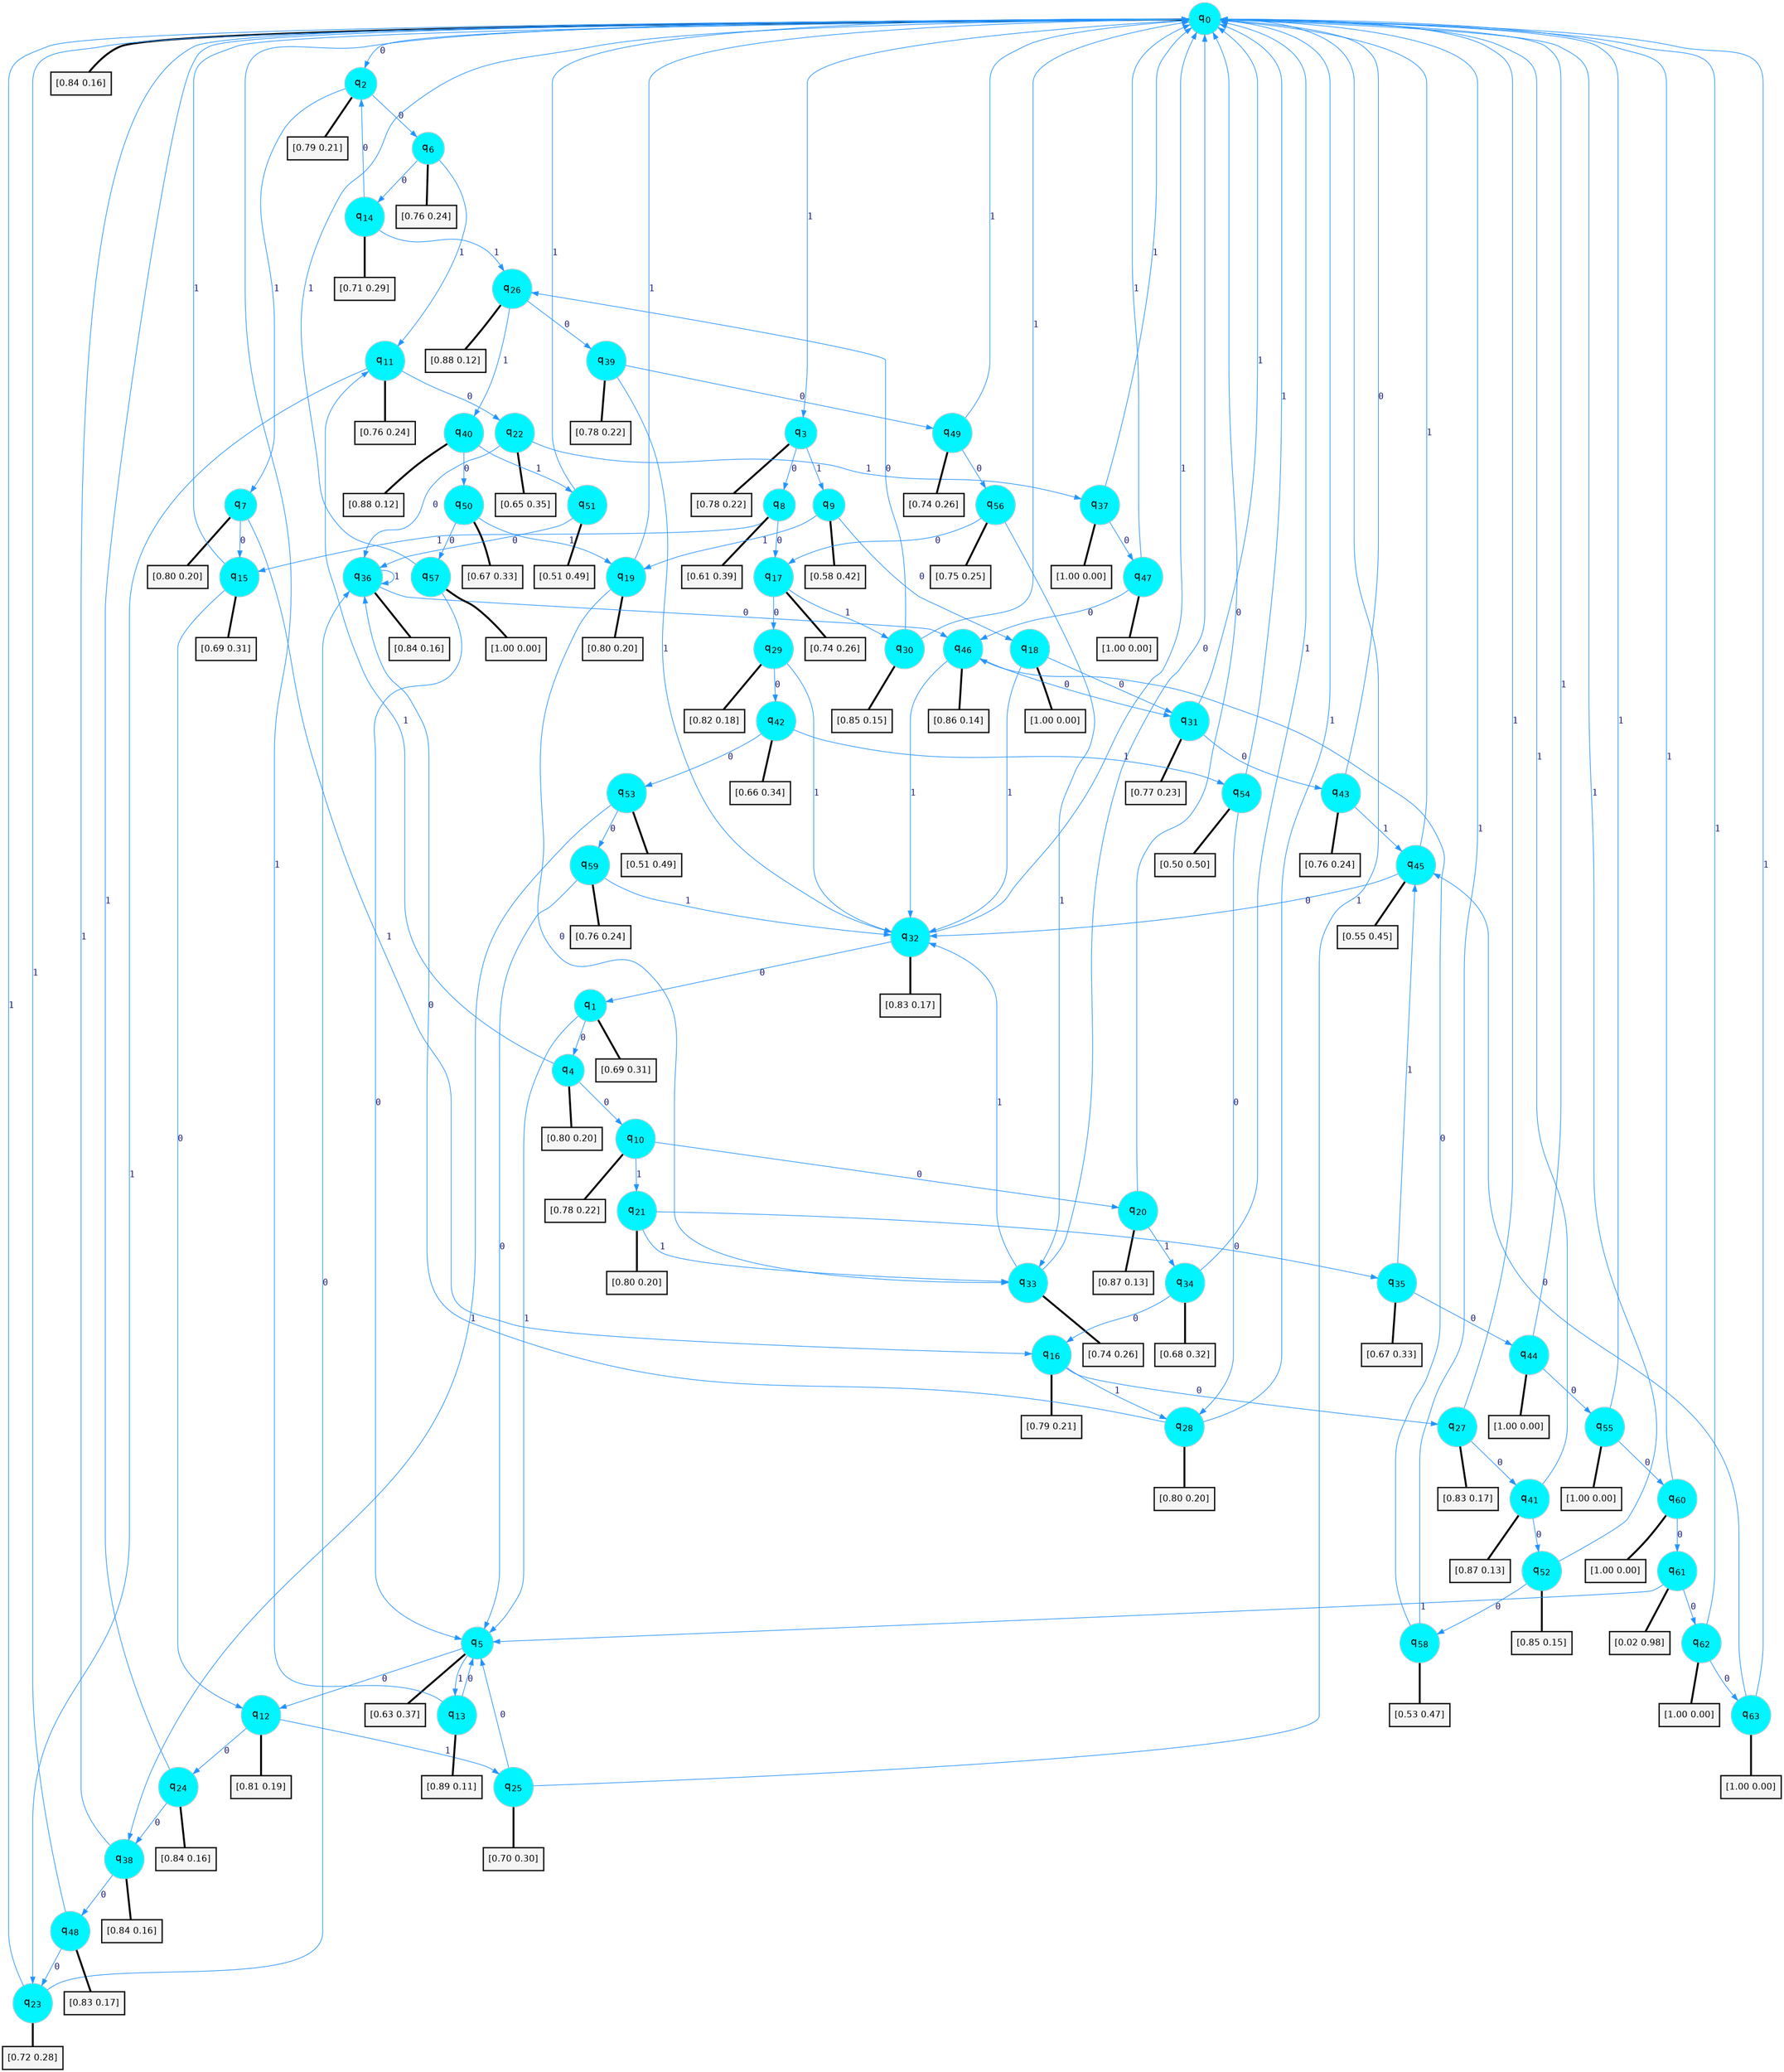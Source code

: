 digraph G {
graph [
bgcolor=transparent, dpi=300, rankdir=TD, size="40,25"];
node [
color=gray, fillcolor=turquoise1, fontcolor=black, fontname=Helvetica, fontsize=16, fontweight=bold, shape=circle, style=filled];
edge [
arrowsize=1, color=dodgerblue1, fontcolor=midnightblue, fontname=courier, fontweight=bold, penwidth=1, style=solid, weight=20];
0[label=<q<SUB>0</SUB>>];
1[label=<q<SUB>1</SUB>>];
2[label=<q<SUB>2</SUB>>];
3[label=<q<SUB>3</SUB>>];
4[label=<q<SUB>4</SUB>>];
5[label=<q<SUB>5</SUB>>];
6[label=<q<SUB>6</SUB>>];
7[label=<q<SUB>7</SUB>>];
8[label=<q<SUB>8</SUB>>];
9[label=<q<SUB>9</SUB>>];
10[label=<q<SUB>10</SUB>>];
11[label=<q<SUB>11</SUB>>];
12[label=<q<SUB>12</SUB>>];
13[label=<q<SUB>13</SUB>>];
14[label=<q<SUB>14</SUB>>];
15[label=<q<SUB>15</SUB>>];
16[label=<q<SUB>16</SUB>>];
17[label=<q<SUB>17</SUB>>];
18[label=<q<SUB>18</SUB>>];
19[label=<q<SUB>19</SUB>>];
20[label=<q<SUB>20</SUB>>];
21[label=<q<SUB>21</SUB>>];
22[label=<q<SUB>22</SUB>>];
23[label=<q<SUB>23</SUB>>];
24[label=<q<SUB>24</SUB>>];
25[label=<q<SUB>25</SUB>>];
26[label=<q<SUB>26</SUB>>];
27[label=<q<SUB>27</SUB>>];
28[label=<q<SUB>28</SUB>>];
29[label=<q<SUB>29</SUB>>];
30[label=<q<SUB>30</SUB>>];
31[label=<q<SUB>31</SUB>>];
32[label=<q<SUB>32</SUB>>];
33[label=<q<SUB>33</SUB>>];
34[label=<q<SUB>34</SUB>>];
35[label=<q<SUB>35</SUB>>];
36[label=<q<SUB>36</SUB>>];
37[label=<q<SUB>37</SUB>>];
38[label=<q<SUB>38</SUB>>];
39[label=<q<SUB>39</SUB>>];
40[label=<q<SUB>40</SUB>>];
41[label=<q<SUB>41</SUB>>];
42[label=<q<SUB>42</SUB>>];
43[label=<q<SUB>43</SUB>>];
44[label=<q<SUB>44</SUB>>];
45[label=<q<SUB>45</SUB>>];
46[label=<q<SUB>46</SUB>>];
47[label=<q<SUB>47</SUB>>];
48[label=<q<SUB>48</SUB>>];
49[label=<q<SUB>49</SUB>>];
50[label=<q<SUB>50</SUB>>];
51[label=<q<SUB>51</SUB>>];
52[label=<q<SUB>52</SUB>>];
53[label=<q<SUB>53</SUB>>];
54[label=<q<SUB>54</SUB>>];
55[label=<q<SUB>55</SUB>>];
56[label=<q<SUB>56</SUB>>];
57[label=<q<SUB>57</SUB>>];
58[label=<q<SUB>58</SUB>>];
59[label=<q<SUB>59</SUB>>];
60[label=<q<SUB>60</SUB>>];
61[label=<q<SUB>61</SUB>>];
62[label=<q<SUB>62</SUB>>];
63[label=<q<SUB>63</SUB>>];
64[label="[0.84 0.16]", shape=box,fontcolor=black, fontname=Helvetica, fontsize=14, penwidth=2, fillcolor=whitesmoke,color=black];
65[label="[0.69 0.31]", shape=box,fontcolor=black, fontname=Helvetica, fontsize=14, penwidth=2, fillcolor=whitesmoke,color=black];
66[label="[0.79 0.21]", shape=box,fontcolor=black, fontname=Helvetica, fontsize=14, penwidth=2, fillcolor=whitesmoke,color=black];
67[label="[0.78 0.22]", shape=box,fontcolor=black, fontname=Helvetica, fontsize=14, penwidth=2, fillcolor=whitesmoke,color=black];
68[label="[0.80 0.20]", shape=box,fontcolor=black, fontname=Helvetica, fontsize=14, penwidth=2, fillcolor=whitesmoke,color=black];
69[label="[0.63 0.37]", shape=box,fontcolor=black, fontname=Helvetica, fontsize=14, penwidth=2, fillcolor=whitesmoke,color=black];
70[label="[0.76 0.24]", shape=box,fontcolor=black, fontname=Helvetica, fontsize=14, penwidth=2, fillcolor=whitesmoke,color=black];
71[label="[0.80 0.20]", shape=box,fontcolor=black, fontname=Helvetica, fontsize=14, penwidth=2, fillcolor=whitesmoke,color=black];
72[label="[0.61 0.39]", shape=box,fontcolor=black, fontname=Helvetica, fontsize=14, penwidth=2, fillcolor=whitesmoke,color=black];
73[label="[0.58 0.42]", shape=box,fontcolor=black, fontname=Helvetica, fontsize=14, penwidth=2, fillcolor=whitesmoke,color=black];
74[label="[0.78 0.22]", shape=box,fontcolor=black, fontname=Helvetica, fontsize=14, penwidth=2, fillcolor=whitesmoke,color=black];
75[label="[0.76 0.24]", shape=box,fontcolor=black, fontname=Helvetica, fontsize=14, penwidth=2, fillcolor=whitesmoke,color=black];
76[label="[0.81 0.19]", shape=box,fontcolor=black, fontname=Helvetica, fontsize=14, penwidth=2, fillcolor=whitesmoke,color=black];
77[label="[0.89 0.11]", shape=box,fontcolor=black, fontname=Helvetica, fontsize=14, penwidth=2, fillcolor=whitesmoke,color=black];
78[label="[0.71 0.29]", shape=box,fontcolor=black, fontname=Helvetica, fontsize=14, penwidth=2, fillcolor=whitesmoke,color=black];
79[label="[0.69 0.31]", shape=box,fontcolor=black, fontname=Helvetica, fontsize=14, penwidth=2, fillcolor=whitesmoke,color=black];
80[label="[0.79 0.21]", shape=box,fontcolor=black, fontname=Helvetica, fontsize=14, penwidth=2, fillcolor=whitesmoke,color=black];
81[label="[0.74 0.26]", shape=box,fontcolor=black, fontname=Helvetica, fontsize=14, penwidth=2, fillcolor=whitesmoke,color=black];
82[label="[1.00 0.00]", shape=box,fontcolor=black, fontname=Helvetica, fontsize=14, penwidth=2, fillcolor=whitesmoke,color=black];
83[label="[0.80 0.20]", shape=box,fontcolor=black, fontname=Helvetica, fontsize=14, penwidth=2, fillcolor=whitesmoke,color=black];
84[label="[0.87 0.13]", shape=box,fontcolor=black, fontname=Helvetica, fontsize=14, penwidth=2, fillcolor=whitesmoke,color=black];
85[label="[0.80 0.20]", shape=box,fontcolor=black, fontname=Helvetica, fontsize=14, penwidth=2, fillcolor=whitesmoke,color=black];
86[label="[0.65 0.35]", shape=box,fontcolor=black, fontname=Helvetica, fontsize=14, penwidth=2, fillcolor=whitesmoke,color=black];
87[label="[0.72 0.28]", shape=box,fontcolor=black, fontname=Helvetica, fontsize=14, penwidth=2, fillcolor=whitesmoke,color=black];
88[label="[0.84 0.16]", shape=box,fontcolor=black, fontname=Helvetica, fontsize=14, penwidth=2, fillcolor=whitesmoke,color=black];
89[label="[0.70 0.30]", shape=box,fontcolor=black, fontname=Helvetica, fontsize=14, penwidth=2, fillcolor=whitesmoke,color=black];
90[label="[0.88 0.12]", shape=box,fontcolor=black, fontname=Helvetica, fontsize=14, penwidth=2, fillcolor=whitesmoke,color=black];
91[label="[0.83 0.17]", shape=box,fontcolor=black, fontname=Helvetica, fontsize=14, penwidth=2, fillcolor=whitesmoke,color=black];
92[label="[0.80 0.20]", shape=box,fontcolor=black, fontname=Helvetica, fontsize=14, penwidth=2, fillcolor=whitesmoke,color=black];
93[label="[0.82 0.18]", shape=box,fontcolor=black, fontname=Helvetica, fontsize=14, penwidth=2, fillcolor=whitesmoke,color=black];
94[label="[0.85 0.15]", shape=box,fontcolor=black, fontname=Helvetica, fontsize=14, penwidth=2, fillcolor=whitesmoke,color=black];
95[label="[0.77 0.23]", shape=box,fontcolor=black, fontname=Helvetica, fontsize=14, penwidth=2, fillcolor=whitesmoke,color=black];
96[label="[0.83 0.17]", shape=box,fontcolor=black, fontname=Helvetica, fontsize=14, penwidth=2, fillcolor=whitesmoke,color=black];
97[label="[0.74 0.26]", shape=box,fontcolor=black, fontname=Helvetica, fontsize=14, penwidth=2, fillcolor=whitesmoke,color=black];
98[label="[0.68 0.32]", shape=box,fontcolor=black, fontname=Helvetica, fontsize=14, penwidth=2, fillcolor=whitesmoke,color=black];
99[label="[0.67 0.33]", shape=box,fontcolor=black, fontname=Helvetica, fontsize=14, penwidth=2, fillcolor=whitesmoke,color=black];
100[label="[0.84 0.16]", shape=box,fontcolor=black, fontname=Helvetica, fontsize=14, penwidth=2, fillcolor=whitesmoke,color=black];
101[label="[1.00 0.00]", shape=box,fontcolor=black, fontname=Helvetica, fontsize=14, penwidth=2, fillcolor=whitesmoke,color=black];
102[label="[0.84 0.16]", shape=box,fontcolor=black, fontname=Helvetica, fontsize=14, penwidth=2, fillcolor=whitesmoke,color=black];
103[label="[0.78 0.22]", shape=box,fontcolor=black, fontname=Helvetica, fontsize=14, penwidth=2, fillcolor=whitesmoke,color=black];
104[label="[0.88 0.12]", shape=box,fontcolor=black, fontname=Helvetica, fontsize=14, penwidth=2, fillcolor=whitesmoke,color=black];
105[label="[0.87 0.13]", shape=box,fontcolor=black, fontname=Helvetica, fontsize=14, penwidth=2, fillcolor=whitesmoke,color=black];
106[label="[0.66 0.34]", shape=box,fontcolor=black, fontname=Helvetica, fontsize=14, penwidth=2, fillcolor=whitesmoke,color=black];
107[label="[0.76 0.24]", shape=box,fontcolor=black, fontname=Helvetica, fontsize=14, penwidth=2, fillcolor=whitesmoke,color=black];
108[label="[1.00 0.00]", shape=box,fontcolor=black, fontname=Helvetica, fontsize=14, penwidth=2, fillcolor=whitesmoke,color=black];
109[label="[0.55 0.45]", shape=box,fontcolor=black, fontname=Helvetica, fontsize=14, penwidth=2, fillcolor=whitesmoke,color=black];
110[label="[0.86 0.14]", shape=box,fontcolor=black, fontname=Helvetica, fontsize=14, penwidth=2, fillcolor=whitesmoke,color=black];
111[label="[1.00 0.00]", shape=box,fontcolor=black, fontname=Helvetica, fontsize=14, penwidth=2, fillcolor=whitesmoke,color=black];
112[label="[0.83 0.17]", shape=box,fontcolor=black, fontname=Helvetica, fontsize=14, penwidth=2, fillcolor=whitesmoke,color=black];
113[label="[0.74 0.26]", shape=box,fontcolor=black, fontname=Helvetica, fontsize=14, penwidth=2, fillcolor=whitesmoke,color=black];
114[label="[0.67 0.33]", shape=box,fontcolor=black, fontname=Helvetica, fontsize=14, penwidth=2, fillcolor=whitesmoke,color=black];
115[label="[0.51 0.49]", shape=box,fontcolor=black, fontname=Helvetica, fontsize=14, penwidth=2, fillcolor=whitesmoke,color=black];
116[label="[0.85 0.15]", shape=box,fontcolor=black, fontname=Helvetica, fontsize=14, penwidth=2, fillcolor=whitesmoke,color=black];
117[label="[0.51 0.49]", shape=box,fontcolor=black, fontname=Helvetica, fontsize=14, penwidth=2, fillcolor=whitesmoke,color=black];
118[label="[0.50 0.50]", shape=box,fontcolor=black, fontname=Helvetica, fontsize=14, penwidth=2, fillcolor=whitesmoke,color=black];
119[label="[1.00 0.00]", shape=box,fontcolor=black, fontname=Helvetica, fontsize=14, penwidth=2, fillcolor=whitesmoke,color=black];
120[label="[0.75 0.25]", shape=box,fontcolor=black, fontname=Helvetica, fontsize=14, penwidth=2, fillcolor=whitesmoke,color=black];
121[label="[1.00 0.00]", shape=box,fontcolor=black, fontname=Helvetica, fontsize=14, penwidth=2, fillcolor=whitesmoke,color=black];
122[label="[0.53 0.47]", shape=box,fontcolor=black, fontname=Helvetica, fontsize=14, penwidth=2, fillcolor=whitesmoke,color=black];
123[label="[0.76 0.24]", shape=box,fontcolor=black, fontname=Helvetica, fontsize=14, penwidth=2, fillcolor=whitesmoke,color=black];
124[label="[1.00 0.00]", shape=box,fontcolor=black, fontname=Helvetica, fontsize=14, penwidth=2, fillcolor=whitesmoke,color=black];
125[label="[0.02 0.98]", shape=box,fontcolor=black, fontname=Helvetica, fontsize=14, penwidth=2, fillcolor=whitesmoke,color=black];
126[label="[1.00 0.00]", shape=box,fontcolor=black, fontname=Helvetica, fontsize=14, penwidth=2, fillcolor=whitesmoke,color=black];
127[label="[1.00 0.00]", shape=box,fontcolor=black, fontname=Helvetica, fontsize=14, penwidth=2, fillcolor=whitesmoke,color=black];
0->2 [label=0];
0->3 [label=1];
0->64 [arrowhead=none, penwidth=3,color=black];
1->4 [label=0];
1->5 [label=1];
1->65 [arrowhead=none, penwidth=3,color=black];
2->6 [label=0];
2->7 [label=1];
2->66 [arrowhead=none, penwidth=3,color=black];
3->8 [label=0];
3->9 [label=1];
3->67 [arrowhead=none, penwidth=3,color=black];
4->10 [label=0];
4->11 [label=1];
4->68 [arrowhead=none, penwidth=3,color=black];
5->12 [label=0];
5->13 [label=1];
5->69 [arrowhead=none, penwidth=3,color=black];
6->14 [label=0];
6->11 [label=1];
6->70 [arrowhead=none, penwidth=3,color=black];
7->15 [label=0];
7->16 [label=1];
7->71 [arrowhead=none, penwidth=3,color=black];
8->17 [label=0];
8->15 [label=1];
8->72 [arrowhead=none, penwidth=3,color=black];
9->18 [label=0];
9->19 [label=1];
9->73 [arrowhead=none, penwidth=3,color=black];
10->20 [label=0];
10->21 [label=1];
10->74 [arrowhead=none, penwidth=3,color=black];
11->22 [label=0];
11->23 [label=1];
11->75 [arrowhead=none, penwidth=3,color=black];
12->24 [label=0];
12->25 [label=1];
12->76 [arrowhead=none, penwidth=3,color=black];
13->5 [label=0];
13->0 [label=1];
13->77 [arrowhead=none, penwidth=3,color=black];
14->2 [label=0];
14->26 [label=1];
14->78 [arrowhead=none, penwidth=3,color=black];
15->12 [label=0];
15->0 [label=1];
15->79 [arrowhead=none, penwidth=3,color=black];
16->27 [label=0];
16->28 [label=1];
16->80 [arrowhead=none, penwidth=3,color=black];
17->29 [label=0];
17->30 [label=1];
17->81 [arrowhead=none, penwidth=3,color=black];
18->31 [label=0];
18->32 [label=1];
18->82 [arrowhead=none, penwidth=3,color=black];
19->33 [label=0];
19->0 [label=1];
19->83 [arrowhead=none, penwidth=3,color=black];
20->0 [label=0];
20->34 [label=1];
20->84 [arrowhead=none, penwidth=3,color=black];
21->35 [label=0];
21->33 [label=1];
21->85 [arrowhead=none, penwidth=3,color=black];
22->36 [label=0];
22->37 [label=1];
22->86 [arrowhead=none, penwidth=3,color=black];
23->36 [label=0];
23->0 [label=1];
23->87 [arrowhead=none, penwidth=3,color=black];
24->38 [label=0];
24->0 [label=1];
24->88 [arrowhead=none, penwidth=3,color=black];
25->5 [label=0];
25->0 [label=1];
25->89 [arrowhead=none, penwidth=3,color=black];
26->39 [label=0];
26->40 [label=1];
26->90 [arrowhead=none, penwidth=3,color=black];
27->41 [label=0];
27->0 [label=1];
27->91 [arrowhead=none, penwidth=3,color=black];
28->36 [label=0];
28->0 [label=1];
28->92 [arrowhead=none, penwidth=3,color=black];
29->42 [label=0];
29->32 [label=1];
29->93 [arrowhead=none, penwidth=3,color=black];
30->26 [label=0];
30->0 [label=1];
30->94 [arrowhead=none, penwidth=3,color=black];
31->43 [label=0];
31->0 [label=1];
31->95 [arrowhead=none, penwidth=3,color=black];
32->1 [label=0];
32->0 [label=1];
32->96 [arrowhead=none, penwidth=3,color=black];
33->0 [label=0];
33->32 [label=1];
33->97 [arrowhead=none, penwidth=3,color=black];
34->16 [label=0];
34->0 [label=1];
34->98 [arrowhead=none, penwidth=3,color=black];
35->44 [label=0];
35->45 [label=1];
35->99 [arrowhead=none, penwidth=3,color=black];
36->46 [label=0];
36->36 [label=1];
36->100 [arrowhead=none, penwidth=3,color=black];
37->47 [label=0];
37->0 [label=1];
37->101 [arrowhead=none, penwidth=3,color=black];
38->48 [label=0];
38->0 [label=1];
38->102 [arrowhead=none, penwidth=3,color=black];
39->49 [label=0];
39->32 [label=1];
39->103 [arrowhead=none, penwidth=3,color=black];
40->50 [label=0];
40->51 [label=1];
40->104 [arrowhead=none, penwidth=3,color=black];
41->52 [label=0];
41->0 [label=1];
41->105 [arrowhead=none, penwidth=3,color=black];
42->53 [label=0];
42->54 [label=1];
42->106 [arrowhead=none, penwidth=3,color=black];
43->0 [label=0];
43->45 [label=1];
43->107 [arrowhead=none, penwidth=3,color=black];
44->55 [label=0];
44->0 [label=1];
44->108 [arrowhead=none, penwidth=3,color=black];
45->32 [label=0];
45->0 [label=1];
45->109 [arrowhead=none, penwidth=3,color=black];
46->31 [label=0];
46->32 [label=1];
46->110 [arrowhead=none, penwidth=3,color=black];
47->46 [label=0];
47->0 [label=1];
47->111 [arrowhead=none, penwidth=3,color=black];
48->23 [label=0];
48->0 [label=1];
48->112 [arrowhead=none, penwidth=3,color=black];
49->56 [label=0];
49->0 [label=1];
49->113 [arrowhead=none, penwidth=3,color=black];
50->57 [label=0];
50->19 [label=1];
50->114 [arrowhead=none, penwidth=3,color=black];
51->36 [label=0];
51->0 [label=1];
51->115 [arrowhead=none, penwidth=3,color=black];
52->58 [label=0];
52->0 [label=1];
52->116 [arrowhead=none, penwidth=3,color=black];
53->59 [label=0];
53->38 [label=1];
53->117 [arrowhead=none, penwidth=3,color=black];
54->28 [label=0];
54->0 [label=1];
54->118 [arrowhead=none, penwidth=3,color=black];
55->60 [label=0];
55->0 [label=1];
55->119 [arrowhead=none, penwidth=3,color=black];
56->17 [label=0];
56->33 [label=1];
56->120 [arrowhead=none, penwidth=3,color=black];
57->5 [label=0];
57->0 [label=1];
57->121 [arrowhead=none, penwidth=3,color=black];
58->46 [label=0];
58->0 [label=1];
58->122 [arrowhead=none, penwidth=3,color=black];
59->5 [label=0];
59->32 [label=1];
59->123 [arrowhead=none, penwidth=3,color=black];
60->61 [label=0];
60->0 [label=1];
60->124 [arrowhead=none, penwidth=3,color=black];
61->62 [label=0];
61->5 [label=1];
61->125 [arrowhead=none, penwidth=3,color=black];
62->63 [label=0];
62->0 [label=1];
62->126 [arrowhead=none, penwidth=3,color=black];
63->45 [label=0];
63->0 [label=1];
63->127 [arrowhead=none, penwidth=3,color=black];
}
